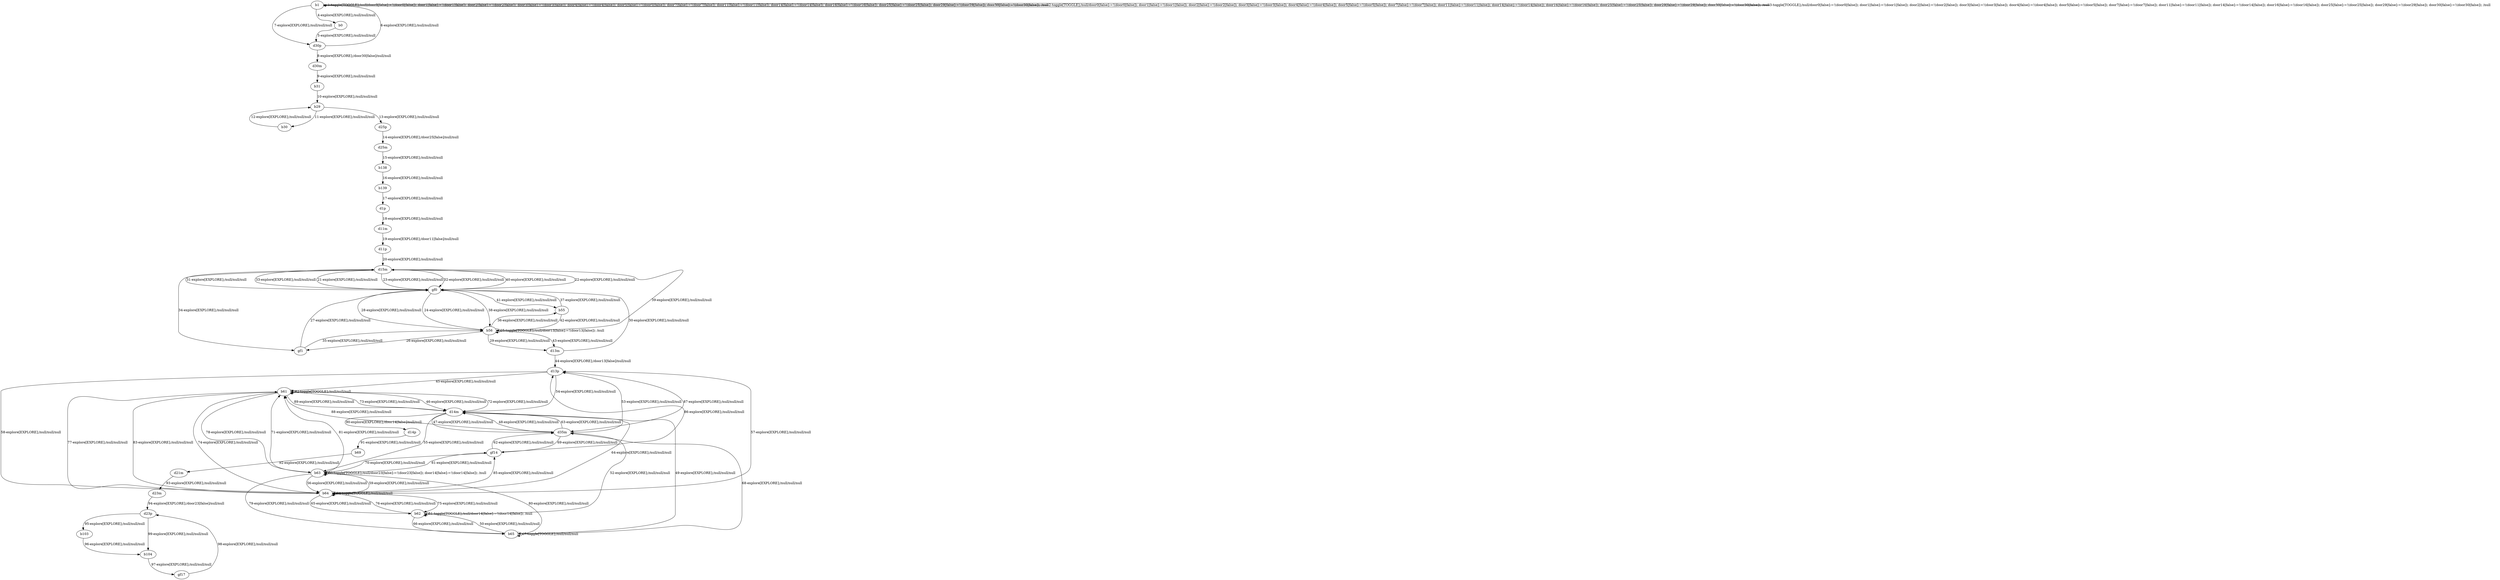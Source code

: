 # Total number of goals covered by this test: 1
# d23p --> b104

digraph g {
"b1" -> "b1" [label = "1-toggle[TOGGLE];/null/door0[false]:=!(door0[false]); door1[false]:=!(door1[false]); door2[false]:=!(door2[false]); door3[false]:=!(door3[false]); door4[false]:=!(door4[false]); door5[false]:=!(door5[false]); door7[false]:=!(door7[false]); door11[false]:=!(door11[false]); door14[false]:=!(door14[false]); door16[false]:=!(door16[false]); door25[false]:=!(door25[false]); door29[false]:=!(door29[false]); door30[false]:=!(door30[false]); /null"];
"b1" -> "b1" [label = "2-toggle[TOGGLE];/null/door0[false]:=!(door0[false]); door1[false]:=!(door1[false]); door2[false]:=!(door2[false]); door3[false]:=!(door3[false]); door4[false]:=!(door4[false]); door5[false]:=!(door5[false]); door7[false]:=!(door7[false]); door11[false]:=!(door11[false]); door14[false]:=!(door14[false]); door16[false]:=!(door16[false]); door25[false]:=!(door25[false]); door29[false]:=!(door29[false]); door30[false]:=!(door30[false]); /null"];
"b1" -> "b1" [label = "3-toggle[TOGGLE];/null/door0[false]:=!(door0[false]); door1[false]:=!(door1[false]); door2[false]:=!(door2[false]); door3[false]:=!(door3[false]); door4[false]:=!(door4[false]); door5[false]:=!(door5[false]); door7[false]:=!(door7[false]); door11[false]:=!(door11[false]); door14[false]:=!(door14[false]); door16[false]:=!(door16[false]); door25[false]:=!(door25[false]); door29[false]:=!(door29[false]); door30[false]:=!(door30[false]); /null"];
"b1" -> "b0" [label = "4-explore[EXPLORE];/null/null/null"];
"b0" -> "d30p" [label = "5-explore[EXPLORE];/null/null/null"];
"d30p" -> "b1" [label = "6-explore[EXPLORE];/null/null/null"];
"b1" -> "d30p" [label = "7-explore[EXPLORE];/null/null/null"];
"d30p" -> "d30m" [label = "8-explore[EXPLORE];/door30[false]/null/null"];
"d30m" -> "b31" [label = "9-explore[EXPLORE];/null/null/null"];
"b31" -> "b29" [label = "10-explore[EXPLORE];/null/null/null"];
"b29" -> "b30" [label = "11-explore[EXPLORE];/null/null/null"];
"b30" -> "b29" [label = "12-explore[EXPLORE];/null/null/null"];
"b29" -> "d25p" [label = "13-explore[EXPLORE];/null/null/null"];
"d25p" -> "d25m" [label = "14-explore[EXPLORE];/door25[false]/null/null"];
"d25m" -> "b138" [label = "15-explore[EXPLORE];/null/null/null"];
"b138" -> "b139" [label = "16-explore[EXPLORE];/null/null/null"];
"b139" -> "d1p" [label = "17-explore[EXPLORE];/null/null/null"];
"d1p" -> "d11m" [label = "18-explore[EXPLORE];/null/null/null"];
"d11m" -> "d11p" [label = "19-explore[EXPLORE];/door11[false]/null/null"];
"d11p" -> "d15m" [label = "20-explore[EXPLORE];/null/null/null"];
"d15m" -> "gf0" [label = "21-explore[EXPLORE];/null/null/null"];
"gf0" -> "d15m" [label = "22-explore[EXPLORE];/null/null/null"];
"d15m" -> "gf0" [label = "23-explore[EXPLORE];/null/null/null"];
"gf0" -> "b56" [label = "24-explore[EXPLORE];/null/null/null"];
"b56" -> "b56" [label = "25-toggle[TOGGLE];/null/door13[false]:=!(door13[false]); /null"];
"b56" -> "gf1" [label = "26-explore[EXPLORE];/null/null/null"];
"gf1" -> "gf0" [label = "27-explore[EXPLORE];/null/null/null"];
"gf0" -> "b56" [label = "28-explore[EXPLORE];/null/null/null"];
"b56" -> "d13m" [label = "29-explore[EXPLORE];/null/null/null"];
"d13m" -> "gf0" [label = "30-explore[EXPLORE];/null/null/null"];
"gf0" -> "d15m" [label = "31-explore[EXPLORE];/null/null/null"];
"d15m" -> "gf0" [label = "32-explore[EXPLORE];/null/null/null"];
"gf0" -> "d15m" [label = "33-explore[EXPLORE];/null/null/null"];
"d15m" -> "gf1" [label = "34-explore[EXPLORE];/null/null/null"];
"gf1" -> "b56" [label = "35-explore[EXPLORE];/null/null/null"];
"b56" -> "b55" [label = "36-explore[EXPLORE];/null/null/null"];
"b55" -> "gf0" [label = "37-explore[EXPLORE];/null/null/null"];
"gf0" -> "b56" [label = "38-explore[EXPLORE];/null/null/null"];
"b56" -> "d15m" [label = "39-explore[EXPLORE];/null/null/null"];
"d15m" -> "gf0" [label = "40-explore[EXPLORE];/null/null/null"];
"gf0" -> "b55" [label = "41-explore[EXPLORE];/null/null/null"];
"b55" -> "b56" [label = "42-explore[EXPLORE];/null/null/null"];
"b56" -> "d13m" [label = "43-explore[EXPLORE];/null/null/null"];
"d13m" -> "d13p" [label = "44-explore[EXPLORE];/door13[false]/null/null"];
"d13p" -> "b61" [label = "45-explore[EXPLORE];/null/null/null"];
"b61" -> "d14m" [label = "46-explore[EXPLORE];/null/null/null"];
"d14m" -> "d35m" [label = "47-explore[EXPLORE];/null/null/null"];
"d35m" -> "d14m" [label = "48-explore[EXPLORE];/null/null/null"];
"d14m" -> "b65" [label = "49-explore[EXPLORE];/null/null/null"];
"b65" -> "b62" [label = "50-explore[EXPLORE];/null/null/null"];
"b62" -> "b62" [label = "51-toggle[TOGGLE];/null/door14[false]:=!(door14[false]); /null"];
"b62" -> "d35m" [label = "52-explore[EXPLORE];/null/null/null"];
"d35m" -> "d13p" [label = "53-explore[EXPLORE];/null/null/null"];
"d13p" -> "d14m" [label = "54-explore[EXPLORE];/null/null/null"];
"d14m" -> "b63" [label = "55-explore[EXPLORE];/null/null/null"];
"b63" -> "b64" [label = "56-explore[EXPLORE];/null/null/null"];
"b64" -> "d13p" [label = "57-explore[EXPLORE];/null/null/null"];
"d13p" -> "b64" [label = "58-explore[EXPLORE];/null/null/null"];
"b64" -> "b63" [label = "59-explore[EXPLORE];/null/null/null"];
"b63" -> "b63" [label = "60-toggle[TOGGLE];/null/door23[false]:=!(door23[false]); door14[false]:=!(door14[false]); /null"];
"b63" -> "gf14" [label = "61-explore[EXPLORE];/null/null/null"];
"gf14" -> "d35m" [label = "62-explore[EXPLORE];/null/null/null"];
"d35m" -> "d14m" [label = "63-explore[EXPLORE];/null/null/null"];
"d14m" -> "b64" [label = "64-explore[EXPLORE];/null/null/null"];
"b64" -> "b62" [label = "65-explore[EXPLORE];/null/null/null"];
"b62" -> "b65" [label = "66-explore[EXPLORE];/null/null/null"];
"b65" -> "b65" [label = "67-toggle[TOGGLE];/null/null/null"];
"b65" -> "d35m" [label = "68-explore[EXPLORE];/null/null/null"];
"d35m" -> "gf14" [label = "69-explore[EXPLORE];/null/null/null"];
"gf14" -> "b63" [label = "70-explore[EXPLORE];/null/null/null"];
"b63" -> "b61" [label = "71-explore[EXPLORE];/null/null/null"];
"b61" -> "d14m" [label = "72-explore[EXPLORE];/null/null/null"];
"d14m" -> "b61" [label = "73-explore[EXPLORE];/null/null/null"];
"b61" -> "b64" [label = "74-explore[EXPLORE];/null/null/null"];
"b64" -> "b62" [label = "75-explore[EXPLORE];/null/null/null"];
"b62" -> "b64" [label = "76-explore[EXPLORE];/null/null/null"];
"b64" -> "b61" [label = "77-explore[EXPLORE];/null/null/null"];
"b61" -> "b63" [label = "78-explore[EXPLORE];/null/null/null"];
"b63" -> "b65" [label = "79-explore[EXPLORE];/null/null/null"];
"b65" -> "b63" [label = "80-explore[EXPLORE];/null/null/null"];
"b63" -> "b61" [label = "81-explore[EXPLORE];/null/null/null"];
"b61" -> "b61" [label = "82-toggle[TOGGLE];/null/null/null"];
"b61" -> "b64" [label = "83-explore[EXPLORE];/null/null/null"];
"b64" -> "b64" [label = "84-toggle[TOGGLE];/null/null/null"];
"b64" -> "gf14" [label = "85-explore[EXPLORE];/null/null/null"];
"gf14" -> "d13p" [label = "86-explore[EXPLORE];/null/null/null"];
"d13p" -> "d35m" [label = "87-explore[EXPLORE];/null/null/null"];
"d35m" -> "b61" [label = "88-explore[EXPLORE];/null/null/null"];
"b61" -> "d14m" [label = "89-explore[EXPLORE];/null/null/null"];
"d14m" -> "d14p" [label = "90-explore[EXPLORE];/door14[false]/null/null"];
"d14p" -> "b69" [label = "91-explore[EXPLORE];/null/null/null"];
"b69" -> "d21m" [label = "92-explore[EXPLORE];/null/null/null"];
"d21m" -> "d23m" [label = "93-explore[EXPLORE];/null/null/null"];
"d23m" -> "d23p" [label = "94-explore[EXPLORE];/door23[false]/null/null"];
"d23p" -> "b103" [label = "95-explore[EXPLORE];/null/null/null"];
"b103" -> "b104" [label = "96-explore[EXPLORE];/null/null/null"];
"b104" -> "gf17" [label = "97-explore[EXPLORE];/null/null/null"];
"gf17" -> "d23p" [label = "98-explore[EXPLORE];/null/null/null"];
"d23p" -> "b104" [label = "99-explore[EXPLORE];/null/null/null"];
}